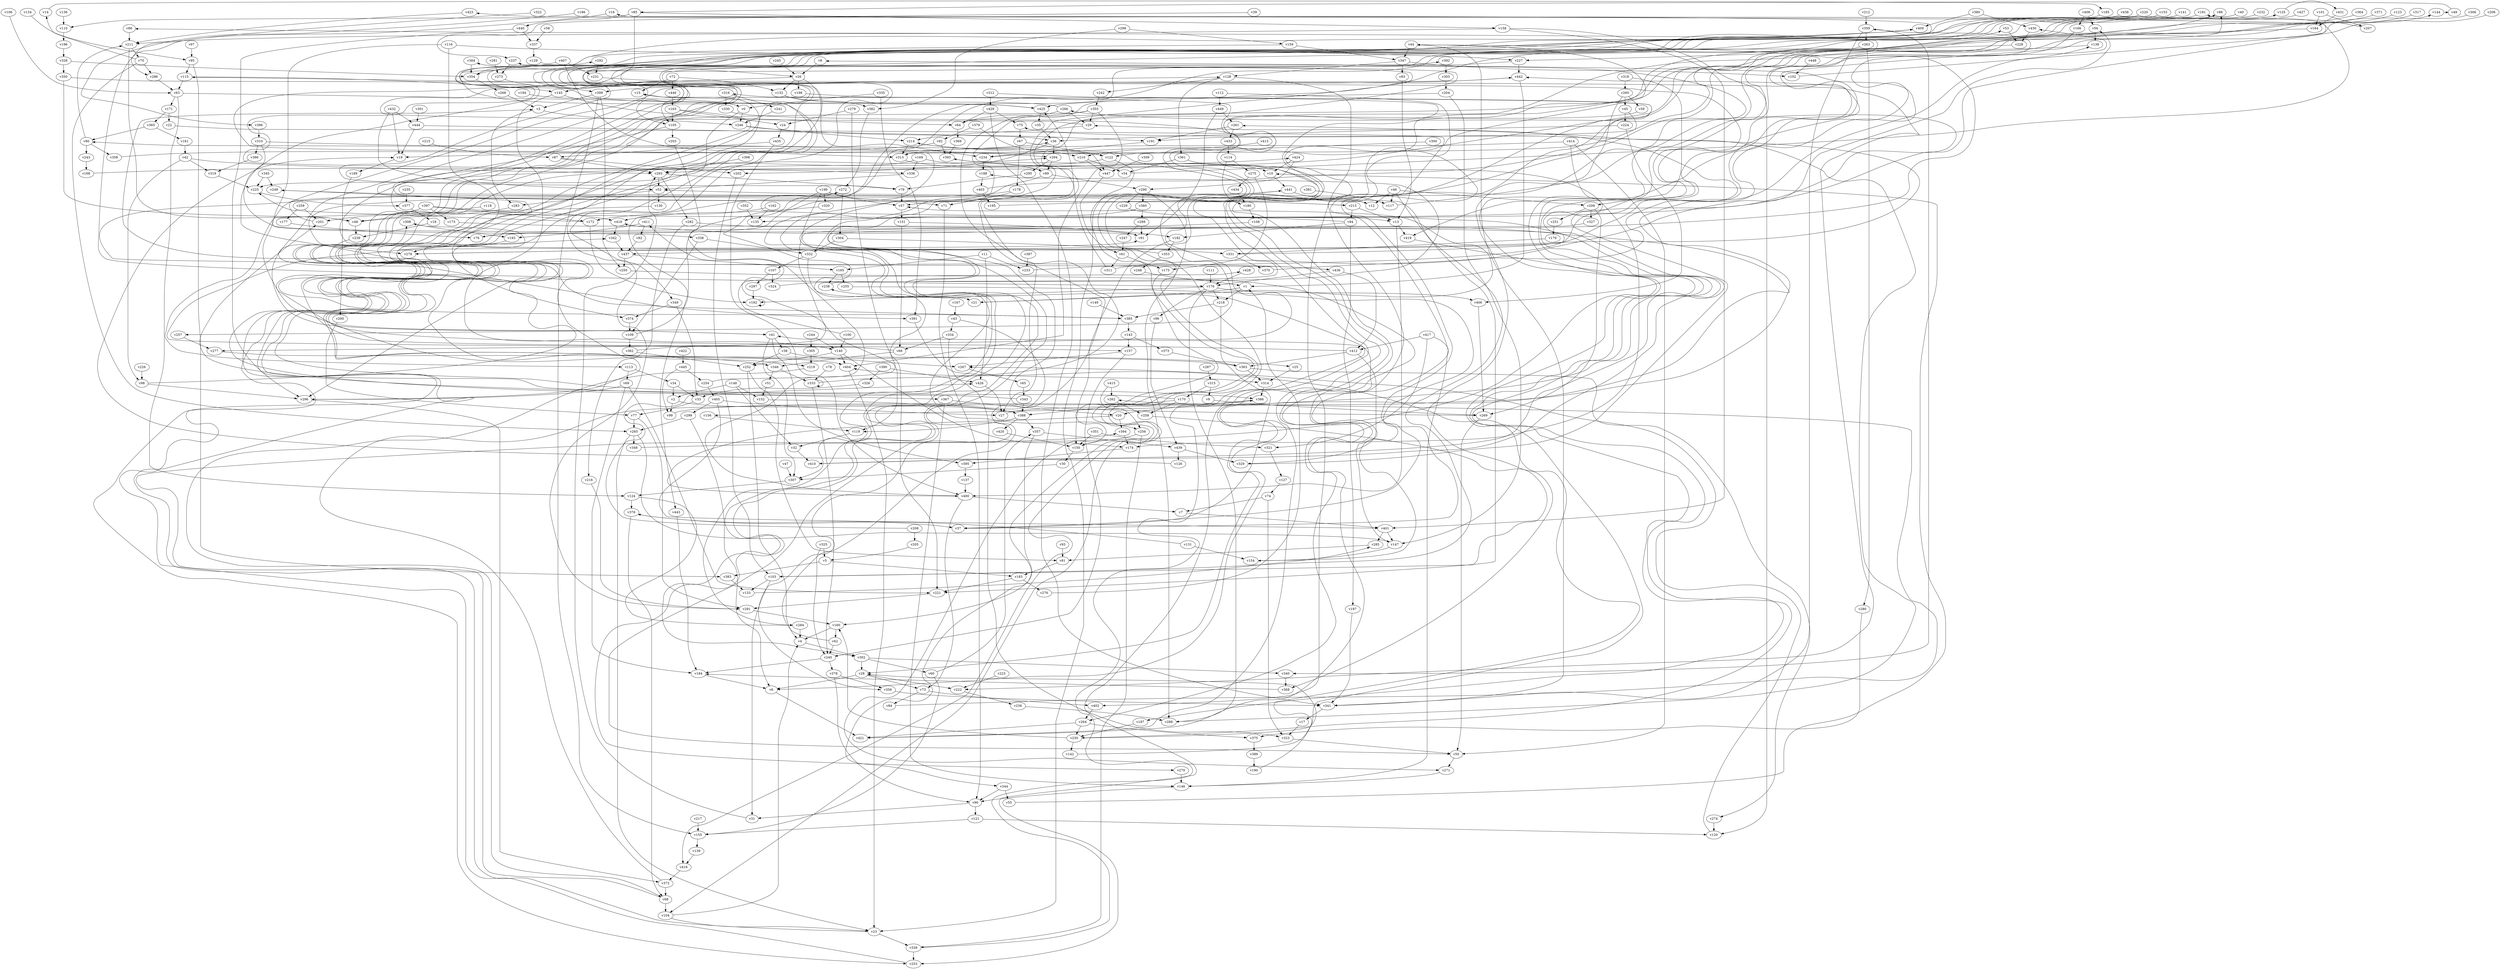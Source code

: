 // Benchmark game 666 - 450 vertices
// time_bound: 198
// targets: v93
digraph G {
    v0 [name="v0", player=1];
    v1 [name="v1", player=1];
    v2 [name="v2", player=0];
    v3 [name="v3", player=1];
    v4 [name="v4", player=1];
    v5 [name="v5", player=0];
    v6 [name="v6", player=0];
    v7 [name="v7", player=1];
    v8 [name="v8", player=1];
    v9 [name="v9", player=0];
    v10 [name="v10", player=1];
    v11 [name="v11", player=1];
    v12 [name="v12", player=0];
    v13 [name="v13", player=1];
    v14 [name="v14", player=1];
    v15 [name="v15", player=0];
    v16 [name="v16", player=0];
    v17 [name="v17", player=1];
    v18 [name="v18", player=1];
    v19 [name="v19", player=0];
    v20 [name="v20", player=1];
    v21 [name="v21", player=1];
    v22 [name="v22", player=1];
    v23 [name="v23", player=1];
    v24 [name="v24", player=0];
    v25 [name="v25", player=0];
    v26 [name="v26", player=0];
    v27 [name="v27", player=0];
    v28 [name="v28", player=1];
    v29 [name="v29", player=1];
    v30 [name="v30", player=0];
    v31 [name="v31", player=0];
    v32 [name="v32", player=1];
    v33 [name="v33", player=0];
    v34 [name="v34", player=1];
    v35 [name="v35", player=0];
    v36 [name="v36", player=1];
    v37 [name="v37", player=1];
    v38 [name="v38", player=0];
    v39 [name="v39", player=1];
    v40 [name="v40", player=1];
    v41 [name="v41", player=1];
    v42 [name="v42", player=1];
    v43 [name="v43", player=1];
    v44 [name="v44", player=1];
    v45 [name="v45", player=1];
    v46 [name="v46", player=0];
    v47 [name="v47", player=1];
    v48 [name="v48", player=1];
    v49 [name="v49", player=1];
    v50 [name="v50", player=1];
    v51 [name="v51", player=1];
    v52 [name="v52", player=0];
    v53 [name="v53", player=1];
    v54 [name="v54", player=0];
    v55 [name="v55", player=1];
    v56 [name="v56", player=1];
    v57 [name="v57", player=0];
    v58 [name="v58", player=0];
    v59 [name="v59", player=1];
    v60 [name="v60", player=0];
    v61 [name="v61", player=0];
    v62 [name="v62", player=1];
    v63 [name="v63", player=1];
    v64 [name="v64", player=1];
    v65 [name="v65", player=0];
    v66 [name="v66", player=1];
    v67 [name="v67", player=1];
    v68 [name="v68", player=1];
    v69 [name="v69", player=1];
    v70 [name="v70", player=1];
    v71 [name="v71", player=0];
    v72 [name="v72", player=1];
    v73 [name="v73", player=1];
    v74 [name="v74", player=0];
    v75 [name="v75", player=0];
    v76 [name="v76", player=1];
    v77 [name="v77", player=0];
    v78 [name="v78", player=1];
    v79 [name="v79", player=1];
    v80 [name="v80", player=0];
    v81 [name="v81", player=1];
    v82 [name="v82", player=0];
    v83 [name="v83", player=1];
    v84 [name="v84", player=1];
    v85 [name="v85", player=0];
    v86 [name="v86", player=0];
    v87 [name="v87", player=1];
    v88 [name="v88", player=1];
    v89 [name="v89", player=0];
    v90 [name="v90", player=0];
    v91 [name="v91", player=1];
    v92 [name="v92", player=1];
    v93 [name="v93", player=1, target=1];
    v94 [name="v94", player=1];
    v95 [name="v95", player=0];
    v96 [name="v96", player=0];
    v97 [name="v97", player=1];
    v98 [name="v98", player=0];
    v99 [name="v99", player=1];
    v100 [name="v100", player=0];
    v101 [name="v101", player=0];
    v102 [name="v102", player=1];
    v103 [name="v103", player=0];
    v104 [name="v104", player=0];
    v105 [name="v105", player=1];
    v106 [name="v106", player=1];
    v107 [name="v107", player=1];
    v108 [name="v108", player=0];
    v109 [name="v109", player=0];
    v110 [name="v110", player=1];
    v111 [name="v111", player=0];
    v112 [name="v112", player=1];
    v113 [name="v113", player=0];
    v114 [name="v114", player=1];
    v115 [name="v115", player=0];
    v116 [name="v116", player=0];
    v117 [name="v117", player=0];
    v118 [name="v118", player=0];
    v119 [name="v119", player=0];
    v120 [name="v120", player=1];
    v121 [name="v121", player=0];
    v122 [name="v122", player=0];
    v123 [name="v123", player=0];
    v124 [name="v124", player=1];
    v125 [name="v125", player=0];
    v126 [name="v126", player=1];
    v127 [name="v127", player=1];
    v128 [name="v128", player=1];
    v129 [name="v129", player=1];
    v130 [name="v130", player=0];
    v131 [name="v131", player=0];
    v132 [name="v132", player=1];
    v133 [name="v133", player=1];
    v134 [name="v134", player=1];
    v135 [name="v135", player=1];
    v136 [name="v136", player=0];
    v137 [name="v137", player=1];
    v138 [name="v138", player=1];
    v139 [name="v139", player=0];
    v140 [name="v140", player=1];
    v141 [name="v141", player=1];
    v142 [name="v142", player=1];
    v143 [name="v143", player=0];
    v144 [name="v144", player=1];
    v145 [name="v145", player=1];
    v146 [name="v146", player=1];
    v147 [name="v147", player=0];
    v148 [name="v148", player=1];
    v149 [name="v149", player=0];
    v150 [name="v150", player=1];
    v151 [name="v151", player=0];
    v152 [name="v152", player=0];
    v153 [name="v153", player=1];
    v154 [name="v154", player=1];
    v155 [name="v155", player=1];
    v156 [name="v156", player=0];
    v157 [name="v157", player=1];
    v158 [name="v158", player=0];
    v159 [name="v159", player=1];
    v160 [name="v160", player=1];
    v161 [name="v161", player=1];
    v162 [name="v162", player=1];
    v163 [name="v163", player=0];
    v164 [name="v164", player=0];
    v165 [name="v165", player=1];
    v166 [name="v166", player=0];
    v167 [name="v167", player=0];
    v168 [name="v168", player=1];
    v169 [name="v169", player=1];
    v170 [name="v170", player=1];
    v171 [name="v171", player=0];
    v172 [name="v172", player=1];
    v173 [name="v173", player=1];
    v174 [name="v174", player=1];
    v175 [name="v175", player=1];
    v176 [name="v176", player=1];
    v177 [name="v177", player=0];
    v178 [name="v178", player=0];
    v179 [name="v179", player=1];
    v180 [name="v180", player=1];
    v181 [name="v181", player=1];
    v182 [name="v182", player=0];
    v183 [name="v183", player=1];
    v184 [name="v184", player=1];
    v185 [name="v185", player=1];
    v186 [name="v186", player=0];
    v187 [name="v187", player=0];
    v188 [name="v188", player=1];
    v189 [name="v189", player=0];
    v190 [name="v190", player=1];
    v191 [name="v191", player=0];
    v192 [name="v192", player=0];
    v193 [name="v193", player=1];
    v194 [name="v194", player=0];
    v195 [name="v195", player=1];
    v196 [name="v196", player=0];
    v197 [name="v197", player=0];
    v198 [name="v198", player=0];
    v199 [name="v199", player=0];
    v200 [name="v200", player=1];
    v201 [name="v201", player=0];
    v202 [name="v202", player=0];
    v203 [name="v203", player=1];
    v204 [name="v204", player=0];
    v205 [name="v205", player=0];
    v206 [name="v206", player=0];
    v207 [name="v207", player=1];
    v208 [name="v208", player=1];
    v209 [name="v209", player=1];
    v210 [name="v210", player=0];
    v211 [name="v211", player=1];
    v212 [name="v212", player=0];
    v213 [name="v213", player=1];
    v214 [name="v214", player=0];
    v215 [name="v215", player=1];
    v216 [name="v216", player=1];
    v217 [name="v217", player=1];
    v218 [name="v218", player=1];
    v219 [name="v219", player=0];
    v220 [name="v220", player=0];
    v221 [name="v221", player=1];
    v222 [name="v222", player=0];
    v223 [name="v223", player=0];
    v224 [name="v224", player=0];
    v225 [name="v225", player=0];
    v226 [name="v226", player=1];
    v227 [name="v227", player=0];
    v228 [name="v228", player=0];
    v229 [name="v229", player=0];
    v230 [name="v230", player=1];
    v231 [name="v231", player=0];
    v232 [name="v232", player=0];
    v233 [name="v233", player=1];
    v234 [name="v234", player=0];
    v235 [name="v235", player=1];
    v236 [name="v236", player=0];
    v237 [name="v237", player=0];
    v238 [name="v238", player=0];
    v239 [name="v239", player=1];
    v240 [name="v240", player=1];
    v241 [name="v241", player=0];
    v242 [name="v242", player=0];
    v243 [name="v243", player=1];
    v244 [name="v244", player=0];
    v245 [name="v245", player=0];
    v246 [name="v246", player=0];
    v247 [name="v247", player=1];
    v248 [name="v248", player=0];
    v249 [name="v249", player=1];
    v250 [name="v250", player=0];
    v251 [name="v251", player=0];
    v252 [name="v252", player=1];
    v253 [name="v253", player=0];
    v254 [name="v254", player=0];
    v255 [name="v255", player=1];
    v256 [name="v256", player=0];
    v257 [name="v257", player=0];
    v258 [name="v258", player=1];
    v259 [name="v259", player=1];
    v260 [name="v260", player=0];
    v261 [name="v261", player=0];
    v262 [name="v262", player=1];
    v263 [name="v263", player=0];
    v264 [name="v264", player=0];
    v265 [name="v265", player=1];
    v266 [name="v266", player=0];
    v267 [name="v267", player=1];
    v268 [name="v268", player=0];
    v269 [name="v269", player=1];
    v270 [name="v270", player=1];
    v271 [name="v271", player=0];
    v272 [name="v272", player=0];
    v273 [name="v273", player=1];
    v274 [name="v274", player=0];
    v275 [name="v275", player=1];
    v276 [name="v276", player=1];
    v277 [name="v277", player=1];
    v278 [name="v278", player=0];
    v279 [name="v279", player=0];
    v280 [name="v280", player=1];
    v281 [name="v281", player=1];
    v282 [name="v282", player=0];
    v283 [name="v283", player=0];
    v284 [name="v284", player=0];
    v285 [name="v285", player=0];
    v286 [name="v286", player=0];
    v287 [name="v287", player=1];
    v288 [name="v288", player=1];
    v289 [name="v289", player=1];
    v290 [name="v290", player=0];
    v291 [name="v291", player=0];
    v292 [name="v292", player=1];
    v293 [name="v293", player=1];
    v294 [name="v294", player=1];
    v295 [name="v295", player=1];
    v296 [name="v296", player=1];
    v297 [name="v297", player=0];
    v298 [name="v298", player=1];
    v299 [name="v299", player=0];
    v300 [name="v300", player=0];
    v301 [name="v301", player=1];
    v302 [name="v302", player=0];
    v303 [name="v303", player=0];
    v304 [name="v304", player=0];
    v305 [name="v305", player=0];
    v306 [name="v306", player=0];
    v307 [name="v307", player=1];
    v308 [name="v308", player=1];
    v309 [name="v309", player=0];
    v310 [name="v310", player=0];
    v311 [name="v311", player=0];
    v312 [name="v312", player=0];
    v313 [name="v313", player=0];
    v314 [name="v314", player=0];
    v315 [name="v315", player=0];
    v316 [name="v316", player=1];
    v317 [name="v317", player=1];
    v318 [name="v318", player=0];
    v319 [name="v319", player=1];
    v320 [name="v320", player=1];
    v321 [name="v321", player=1];
    v322 [name="v322", player=0];
    v323 [name="v323", player=0];
    v324 [name="v324", player=1];
    v325 [name="v325", player=1];
    v326 [name="v326", player=0];
    v327 [name="v327", player=0];
    v328 [name="v328", player=0];
    v329 [name="v329", player=0];
    v330 [name="v330", player=0];
    v331 [name="v331", player=1];
    v332 [name="v332", player=1];
    v333 [name="v333", player=1];
    v334 [name="v334", player=0];
    v335 [name="v335", player=1];
    v336 [name="v336", player=0];
    v337 [name="v337", player=0];
    v338 [name="v338", player=1];
    v339 [name="v339", player=0];
    v340 [name="v340", player=0];
    v341 [name="v341", player=0];
    v342 [name="v342", player=1];
    v343 [name="v343", player=1];
    v344 [name="v344", player=0];
    v345 [name="v345", player=1];
    v346 [name="v346", player=0];
    v347 [name="v347", player=1];
    v348 [name="v348", player=1];
    v349 [name="v349", player=1];
    v350 [name="v350", player=1];
    v351 [name="v351", player=1];
    v352 [name="v352", player=1];
    v353 [name="v353", player=1];
    v354 [name="v354", player=0];
    v355 [name="v355", player=0];
    v356 [name="v356", player=0];
    v357 [name="v357", player=1];
    v358 [name="v358", player=0];
    v359 [name="v359", player=0];
    v360 [name="v360", player=1];
    v361 [name="v361", player=0];
    v362 [name="v362", player=0];
    v363 [name="v363", player=0];
    v364 [name="v364", player=1];
    v365 [name="v365", player=1];
    v366 [name="v366", player=0];
    v367 [name="v367", player=1];
    v368 [name="v368", player=1];
    v369 [name="v369", player=0];
    v370 [name="v370", player=1];
    v371 [name="v371", player=1];
    v372 [name="v372", player=0];
    v373 [name="v373", player=0];
    v374 [name="v374", player=1];
    v375 [name="v375", player=1];
    v376 [name="v376", player=0];
    v377 [name="v377", player=1];
    v378 [name="v378", player=0];
    v379 [name="v379", player=1];
    v380 [name="v380", player=1];
    v381 [name="v381", player=1];
    v382 [name="v382", player=1];
    v383 [name="v383", player=1];
    v384 [name="v384", player=1];
    v385 [name="v385", player=0];
    v386 [name="v386", player=0];
    v387 [name="v387", player=0];
    v388 [name="v388", player=0];
    v389 [name="v389", player=1];
    v390 [name="v390", player=1];
    v391 [name="v391", player=0];
    v392 [name="v392", player=0];
    v393 [name="v393", player=0];
    v394 [name="v394", player=0];
    v395 [name="v395", player=0];
    v396 [name="v396", player=1];
    v397 [name="v397", player=1];
    v398 [name="v398", player=1];
    v399 [name="v399", player=1];
    v400 [name="v400", player=0];
    v401 [name="v401", player=0];
    v402 [name="v402", player=0];
    v403 [name="v403", player=1];
    v404 [name="v404", player=1];
    v405 [name="v405", player=0];
    v406 [name="v406", player=0];
    v407 [name="v407", player=1];
    v408 [name="v408", player=0];
    v409 [name="v409", player=1];
    v410 [name="v410", player=0];
    v411 [name="v411", player=0];
    v412 [name="v412", player=0];
    v413 [name="v413", player=1];
    v414 [name="v414", player=0];
    v415 [name="v415", player=0];
    v416 [name="v416", player=1];
    v417 [name="v417", player=1];
    v418 [name="v418", player=0];
    v419 [name="v419", player=0];
    v420 [name="v420", player=1];
    v421 [name="v421", player=0];
    v422 [name="v422", player=0];
    v423 [name="v423", player=1];
    v424 [name="v424", player=1];
    v425 [name="v425", player=0];
    v426 [name="v426", player=0];
    v427 [name="v427", player=0];
    v428 [name="v428", player=0];
    v429 [name="v429", player=1];
    v430 [name="v430", player=1];
    v431 [name="v431", player=1];
    v432 [name="v432", player=0];
    v433 [name="v433", player=1];
    v434 [name="v434", player=1];
    v435 [name="v435", player=1];
    v436 [name="v436", player=1];
    v437 [name="v437", player=0];
    v438 [name="v438", player=1];
    v439 [name="v439", player=1];
    v440 [name="v440", player=0];
    v441 [name="v441", player=0];
    v442 [name="v442", player=0];
    v443 [name="v443", player=1];
    v444 [name="v444", player=1];
    v445 [name="v445", player=1];
    v446 [name="v446", player=0];
    v447 [name="v447", player=0];
    v448 [name="v448", player=0];
    v449 [name="v449", player=1];

    v0 -> v225;
    v1 -> v218;
    v2 -> v388 [constraint="t mod 2 == 1"];
    v3 -> v246;
    v4 -> v302;
    v5 -> v183;
    v6 -> v421;
    v7 -> v401;
    v8 -> v26;
    v9 -> v269;
    v10 -> v441;
    v11 -> v165;
    v12 -> v52 [constraint="t mod 4 == 2"];
    v13 -> v419;
    v14 -> v185 [constraint="t mod 2 == 1"];
    v15 -> v391 [constraint="t >= 3"];
    v16 -> v176 [constraint="t mod 5 == 3"];
    v17 -> v323;
    v18 -> v239;
    v19 -> v189;
    v20 -> v400 [constraint="t >= 5"];
    v21 -> v57 [constraint="t mod 4 == 0"];
    v22 -> v421 [constraint="t >= 3"];
    v23 -> v294 [constraint="t >= 1"];
    v24 -> v435;
    v25 -> v314;
    v26 -> v122 [constraint="t < 9"];
    v27 -> v138 [constraint="t < 5"];
    v28 -> v222;
    v29 -> v442 [constraint="t mod 2 == 1"];
    v30 -> v307;
    v31 -> v293;
    v32 -> v410;
    v33 -> v77;
    v34 -> v2;
    v35 -> v36;
    v36 -> v294;
    v37 -> v88 [constraint="t >= 1"];
    v38 -> v267;
    v39 -> v237 [constraint="t < 12"];
    v40 -> v349 [constraint="t < 13"];
    v41 -> v38;
    v42 -> v98;
    v43 -> v356 [constraint="t >= 1"];
    v44 -> v347;
    v45 -> v191;
    v46 -> v12;
    v47 -> v307;
    v48 -> v239;
    v49 -> v85 [constraint="t >= 4"];
    v50 -> v271;
    v51 -> v152;
    v52 -> v130;
    v53 -> v228;
    v54 -> v423 [constraint="t >= 5"];
    v55 -> v10 [constraint="t mod 5 == 2"];
    v56 -> v138;
    v57 -> v151;
    v58 -> v337;
    v59 -> v269 [constraint="t mod 4 == 0"];
    v60 -> v155;
    v61 -> v311;
    v62 -> v237 [constraint="t < 13"];
    v63 -> v291 [constraint="t >= 5"];
    v64 -> v53 [constraint="t < 8"];
    v65 -> v343;
    v66 -> v91 [constraint="t >= 4"];
    v67 -> v447 [constraint="t mod 4 == 1"];
    v68 -> v394 [constraint="t mod 2 == 1"];
    v69 -> v221;
    v70 -> v14 [constraint="t mod 2 == 1"];
    v71 -> v90;
    v72 -> v446;
    v73 -> v402;
    v74 -> v323;
    v75 -> v67;
    v76 -> v44 [constraint="t mod 2 == 0"];
    v77 -> v291;
    v78 -> v333;
    v79 -> v57;
    v80 -> v243;
    v81 -> v183;
    v82 -> v437;
    v83 -> v13;
    v84 -> v262 [constraint="t >= 2"];
    v85 -> v158;
    v86 -> v211;
    v87 -> v293;
    v88 -> v296 [constraint="t >= 3"];
    v89 -> v307 [constraint="t >= 2"];
    v90 -> v31;
    v91 -> v409 [constraint="t < 9"];
    v92 -> v393;
    v93 -> v81;
    v94 -> v424 [constraint="t mod 3 == 0"];
    v95 -> v115;
    v96 -> v439;
    v97 -> v95;
    v98 -> v308 [constraint="t mod 3 == 2"];
    v99 -> v418 [constraint="t < 8"];
    v100 -> v428 [constraint="t >= 5"];
    v101 -> v164;
    v102 -> v181 [constraint="t mod 3 == 0"];
    v103 -> v133;
    v104 -> v23;
    v105 -> v213 [constraint="t < 7"];
    v106 -> v63 [constraint="t >= 5"];
    v107 -> v297;
    v108 -> v302 [constraint="t mod 4 == 1"];
    v109 -> v272 [constraint="t mod 5 == 3"];
    v110 -> v196;
    v111 -> v176;
    v112 -> v6 [constraint="t mod 2 == 0"];
    v113 -> v69;
    v114 -> v275;
    v115 -> v145;
    v116 -> v374;
    v117 -> v384 [constraint="t >= 5"];
    v118 -> v48;
    v119 -> v32;
    v120 -> v267 [constraint="t < 8"];
    v121 -> v120;
    v122 -> v293;
    v123 -> v234 [constraint="t >= 1"];
    v124 -> v284 [constraint="t >= 4"];
    v125 -> v431 [constraint="t < 7"];
    v126 -> v19 [constraint="t >= 1"];
    v127 -> v74;
    v128 -> v361;
    v129 -> v50 [constraint="t < 6"];
    v130 -> v338 [constraint="t mod 5 == 3"];
    v131 -> v376 [constraint="t >= 3"];
    v132 -> v425;
    v133 -> v285 [constraint="t >= 5"];
    v134 -> v95 [constraint="t < 7"];
    v135 -> v266 [constraint="t mod 2 == 1"];
    v136 -> v110;
    v137 -> v400;
    v138 -> v105 [constraint="t < 10"];
    v139 -> v416;
    v140 -> v252;
    v141 -> v25 [constraint="t < 14"];
    v142 -> v144 [constraint="t >= 5"];
    v143 -> v373;
    v144 -> v49 [constraint="t >= 4"];
    v145 -> v64;
    v146 -> v90;
    v147 -> v316 [constraint="t < 8"];
    v148 -> v2;
    v149 -> v385;
    v150 -> v30;
    v151 -> v182;
    v152 -> v388;
    v153 -> v253 [constraint="t mod 5 == 1"];
    v154 -> v214 [constraint="t < 14"];
    v155 -> v139;
    v156 -> v119;
    v157 -> v240;
    v158 -> v211;
    v159 -> v336 [constraint="t < 10"];
    v160 -> v62;
    v161 -> v42;
    v162 -> v135;
    v163 -> v386 [constraint="t mod 5 == 1"];
    v164 -> v313 [constraint="t mod 3 == 2"];
    v165 -> v238;
    v166 -> v419 [constraint="t < 9"];
    v167 -> v43;
    v168 -> v86 [constraint="t >= 2"];
    v169 -> v363 [constraint="t mod 4 == 1"];
    v170 -> v201 [constraint="t >= 4"];
    v171 -> v365;
    v172 -> v225 [constraint="t >= 3"];
    v173 -> v278 [constraint="t >= 5"];
    v174 -> v395;
    v175 -> v271 [constraint="t >= 2"];
    v176 -> v218;
    v177 -> v76;
    v178 -> v436 [constraint="t >= 4"];
    v179 -> v331;
    v180 -> v108;
    v181 -> v219 [constraint="t mod 5 == 2"];
    v182 -> v353;
    v183 -> v221;
    v184 -> v6;
    v185 -> v105 [constraint="t >= 4"];
    v186 -> v396 [constraint="t < 6"];
    v187 -> v230;
    v188 -> v403;
    v189 -> v200;
    v190 -> v404 [constraint="t mod 4 == 0"];
    v191 -> v234;
    v192 -> v192 [constraint="t mod 2 == 0"];
    v193 -> v278;
    v194 -> v0;
    v195 -> v15 [constraint="t >= 5"];
    v196 -> v328;
    v197 -> v341;
    v198 -> v416 [constraint="t < 11"];
    v199 -> v320;
    v200 -> v77;
    v201 -> v128 [constraint="t < 13"];
    v202 -> v103;
    v203 -> v443;
    v204 -> v147;
    v205 -> v5;
    v206 -> v135 [constraint="t mod 3 == 1"];
    v207 -> v110 [constraint="t mod 3 == 0"];
    v208 -> v426 [constraint="t < 8"];
    v209 -> v251;
    v210 -> v447;
    v211 -> v70;
    v212 -> v359;
    v213 -> v13;
    v214 -> v313;
    v215 -> v87;
    v216 -> v291;
    v217 -> v155;
    v218 -> v37;
    v219 -> v68 [constraint="t mod 5 == 1"];
    v220 -> v157 [constraint="t < 14"];
    v221 -> v291;
    v222 -> v236;
    v223 -> v222;
    v224 -> v36;
    v225 -> v377;
    v226 -> v98;
    v227 -> v41 [constraint="t mod 5 == 1"];
    v228 -> v79 [constraint="t < 10"];
    v229 -> v410 [constraint="t >= 1"];
    v230 -> v28 [constraint="t mod 5 == 0"];
    v231 -> v222 [constraint="t mod 4 == 1"];
    v232 -> v13 [constraint="t >= 5"];
    v233 -> v29 [constraint="t mod 4 == 1"];
    v234 -> v188;
    v235 -> v377;
    v236 -> v288;
    v237 -> v273;
    v238 -> v44 [constraint="t < 5"];
    v239 -> v367 [constraint="t < 12"];
    v240 -> v378;
    v241 -> v246;
    v242 -> v355;
    v243 -> v168;
    v244 -> v140;
    v245 -> v26;
    v246 -> v191;
    v247 -> v61;
    v248 -> v1;
    v249 -> v103 [constraint="t mod 5 == 1"];
    v250 -> v264 [constraint="t >= 1"];
    v251 -> v179;
    v252 -> v81;
    v253 -> v308 [constraint="t >= 3"];
    v254 -> v80 [constraint="t >= 5"];
    v255 -> v37 [constraint="t >= 2"];
    v256 -> v150;
    v257 -> v277;
    v258 -> v103 [constraint="t < 15"];
    v259 -> v201;
    v260 -> v45;
    v261 -> v433;
    v262 -> v258;
    v263 -> v227;
    v264 -> v421;
    v265 -> v23;
    v266 -> v292 [constraint="t mod 3 == 2"];
    v267 -> v65;
    v268 -> v3;
    v269 -> v50;
    v270 -> v146;
    v271 -> v146;
    v272 -> v113 [constraint="t >= 5"];
    v273 -> v399;
    v274 -> v120;
    v275 -> v434;
    v276 -> v1;
    v277 -> v404;
    v278 -> v75 [constraint="t >= 5"];
    v279 -> v221;
    v280 -> v375;
    v281 -> v273;
    v282 -> v216;
    v283 -> v48;
    v284 -> v4;
    v285 -> v81;
    v286 -> v63;
    v287 -> v315;
    v288 -> v261 [constraint="t mod 2 == 1"];
    v289 -> v247;
    v290 -> v288;
    v291 -> v160;
    v292 -> v231;
    v293 -> v79;
    v294 -> v295;
    v295 -> v79;
    v296 -> v15 [constraint="t mod 3 == 0"];
    v297 -> v192;
    v298 -> v382;
    v299 -> v265;
    v300 -> v122;
    v301 -> v444;
    v302 -> v28;
    v303 -> v204;
    v304 -> v331;
    v305 -> v219;
    v306 -> v156 [constraint="t < 5"];
    v307 -> v124;
    v308 -> v193;
    v309 -> v447;
    v310 -> v344 [constraint="t mod 3 == 0"];
    v311 -> v56 [constraint="t mod 2 == 0"];
    v312 -> v257 [constraint="t < 6"];
    v313 -> v277 [constraint="t >= 5"];
    v314 -> v386;
    v315 -> v9;
    v316 -> v330;
    v317 -> v368 [constraint="t >= 4"];
    v318 -> v260;
    v319 -> v225;
    v320 -> v418;
    v321 -> v127;
    v322 -> v286 [constraint="t >= 4"];
    v323 -> v50;
    v324 -> v188 [constraint="t >= 3"];
    v325 -> v5;
    v326 -> v33;
    v327 -> v270 [constraint="t >= 2"];
    v328 -> v354;
    v329 -> v442 [constraint="t >= 3"];
    v330 -> v104 [constraint="t >= 1"];
    v331 -> v430 [constraint="t >= 3"];
    v332 -> v107;
    v333 -> v441 [constraint="t mod 4 == 2"];
    v334 -> v66;
    v335 -> v0;
    v336 -> v52;
    v337 -> v129;
    v338 -> v332;
    v339 -> v238 [constraint="t >= 4"];
    v340 -> v368;
    v341 -> v17;
    v342 -> v437;
    v343 -> v115 [constraint="t < 10"];
    v344 -> v55;
    v345 -> v225;
    v346 -> v51;
    v347 -> v128;
    v348 -> v359 [constraint="t < 9"];
    v349 -> v33;
    v350 -> v187 [constraint="t mod 4 == 1"];
    v351 -> v321;
    v352 -> v135;
    v353 -> v16 [constraint="t >= 3"];
    v354 -> v26 [constraint="t < 12"];
    v355 -> v294 [constraint="t mod 2 == 0"];
    v356 -> v341;
    v357 -> v439;
    v358 -> v36 [constraint="t mod 2 == 1"];
    v359 -> v263;
    v360 -> v256 [constraint="t mod 3 == 0"];
    v361 -> v10;
    v362 -> v411 [constraint="t mod 5 == 3"];
    v363 -> v274 [constraint="t < 11"];
    v364 -> v437 [constraint="t >= 5"];
    v365 -> v80;
    v366 -> v319;
    v367 -> v20;
    v368 -> v184 [constraint="t >= 4"];
    v369 -> v393;
    v370 -> v8 [constraint="t mod 4 == 2"];
    v371 -> v28 [constraint="t < 11"];
    v372 -> v386 [constraint="t mod 5 == 0"];
    v373 -> v363;
    v374 -> v109;
    v375 -> v389;
    v376 -> v68;
    v377 -> v18;
    v378 -> v356;
    v379 -> v92;
    v380 -> v409;
    v381 -> v117;
    v382 -> v272;
    v383 -> v133;
    v384 -> v354;
    v385 -> v342 [constraint="t < 12"];
    v386 -> v20;
    v387 -> v233;
    v388 -> v119;
    v389 -> v190;
    v390 -> v426;
    v391 -> v314;
    v392 -> v303;
    v393 -> v253 [constraint="t < 7"];
    v394 -> v174;
    v395 -> v137;
    v396 -> v310;
    v397 -> v173;
    v398 -> v293;
    v399 -> v3;
    v400 -> v125 [constraint="t >= 1"];
    v401 -> v147;
    v402 -> v264;
    v403 -> v88 [constraint="t mod 4 == 2"];
    v404 -> v23;
    v405 -> v401 [constraint="t < 8"];
    v406 -> v269;
    v407 -> v354;
    v408 -> v56;
    v409 -> v385 [constraint="t < 11"];
    v410 -> v393 [constraint="t >= 3"];
    v411 -> v193;
    v412 -> v249 [constraint="t >= 3"];
    v413 -> v210;
    v414 -> v174;
    v415 -> v262;
    v416 -> v372;
    v417 -> v146;
    v418 -> v342;
    v419 -> v230 [constraint="t mod 3 == 1"];
    v420 -> v150;
    v421 -> v41 [constraint="t < 13"];
    v422 -> v445;
    v423 -> v211 [constraint="t >= 2"];
    v424 -> v10;
    v425 -> v392 [constraint="t < 15"];
    v426 -> v27;
    v427 -> v284 [constraint="t < 12"];
    v428 -> v176;
    v429 -> v75;
    v430 -> v228;
    v431 -> v164 [constraint="t >= 5"];
    v432 -> v52;
    v433 -> v114;
    v434 -> v180;
    v435 -> v87;
    v436 -> v3 [constraint="t < 11"];
    v437 -> v165;
    v438 -> v213 [constraint="t >= 1"];
    v439 -> v329;
    v440 -> v296;
    v441 -> v41 [constraint="t >= 4"];
    v442 -> v399;
    v443 -> v184;
    v444 -> v19;
    v445 -> v254;
    v446 -> v163;
    v447 -> v61;
    v448 -> v102;
    v449 -> v91;
    v230 -> v160;
    v128 -> v402;
    v85 -> v145;
    v449 -> v261;
    v354 -> v268;
    v299 -> v6;
    v36 -> v202;
    v63 -> v124;
    v357 -> v160;
    v72 -> v15;
    v128 -> v242;
    v294 -> v89;
    v61 -> v175;
    v405 -> v299;
    v165 -> v255;
    v160 -> v4;
    v316 -> v241;
    v440 -> v337;
    v101 -> v207;
    v170 -> v388;
    v68 -> v104;
    v29 -> v214;
    v425 -> v35;
    v289 -> v91;
    v171 -> v22;
    v412 -> v363;
    v70 -> v265;
    v444 -> v36;
    v290 -> v360;
    v158 -> v401;
    v131 -> v154;
    v408 -> v166;
    v414 -> v50;
    v147 -> v154;
    v218 -> v385;
    v107 -> v324;
    v209 -> v269;
    v62 -> v240;
    v115 -> v63;
    v45 -> v224;
    v390 -> v326;
    v67 -> v178;
    v26 -> v234;
    v442 -> v1;
    v26 -> v132;
    v360 -> v289;
    v345 -> v249;
    v209 -> v327;
    v176 -> v406;
    v41 -> v307;
    v417 -> v412;
    v143 -> v157;
    v397 -> v418;
    v0 -> v246;
    v264 -> v375;
    v310 -> v278;
    v104 -> v4;
    v436 -> v412;
    v362 -> v252;
    v214 -> v122;
    v66 -> v346;
    v400 -> v7;
    v435 -> v400;
    v339 -> v253;
    v80 -> v211;
    v60 -> v357;
    v302 -> v60;
    v26 -> v198;
    v380 -> v430;
    v162 -> v172;
    v378 -> v90;
    v94 -> v182;
    v266 -> v27;
    v338 -> v109;
    v2 -> v99;
    v254 -> v405;
    v417 -> v321;
    v208 -> v205;
    v259 -> v177;
    v263 -> v280;
    v293 -> v52;
    v399 -> v155;
    v1 -> v21;
    v140 -> v174;
    v432 -> v19;
    v90 -> v121;
    v230 -> v142;
    v335 -> v391;
    v261 -> v191;
    v411 -> v82;
    v42 -> v319;
    v145 -> v140;
    v100 -> v140;
    v116 -> v227;
    v436 -> v176;
    v52 -> v283;
    v328 -> v350;
    v122 -> v23;
    v349 -> v374;
    v199 -> v76;
    v178 -> v71;
    v351 -> v150;
    v121 -> v155;
    v92 -> v19;
    v169 -> v89;
    v244 -> v305;
    v403 -> v195;
    v28 -> v6;
    v355 -> v404;
    v397 -> v172;
    v34 -> v33;
    v116 -> v346;
    v183 -> v276;
    v252 -> v4;
    v359 -> v341;
    v211 -> v48;
    v64 -> v369;
    v20 -> v394;
    v163 -> v24;
    v148 -> v152;
    v412 -> v329;
    v265 -> v348;
    v114 -> v180;
    v353 -> v248;
    v282 -> v91;
    v109 -> v362;
    v346 -> v333;
    v113 -> v34;
    v304 -> v332;
    v124 -> v376;
    v279 -> v24;
    v260 -> v57;
    v199 -> v119;
    v77 -> v265;
    v132 -> v382;
    v333 -> v333;
    v210 -> v54;
    v199 -> v71;
    v363 -> v314;
    v23 -> v339;
    v429 -> v64;
    v11 -> v233;
    v163 -> v105;
    v151 -> v66;
    v355 -> v64;
    v264 -> v230;
    v260 -> v59;
    v246 -> v214;
    v432 -> v444;
    v176 -> v192;
    v94 -> v197;
    v240 -> v184;
    v365 -> v161;
    v213 -> v94;
    v312 -> v429;
    v298 -> v159;
    v103 -> v31;
    v69 -> v184;
    v157 -> v267;
    v74 -> v7;
    v72 -> v132;
    v5 -> v383;
    v437 -> v250;
    v70 -> v286;
    v399 -> v250;
    v272 -> v304;
    v325 -> v240;
    v98 -> v296;
    v293 -> v282;
    v85 -> v440;
    v148 -> v32;
    v318 -> v209;
    v385 -> v143;
    v199 -> v57;
    v388 -> v357;
    v372 -> v68;
    v350 -> v48;
    v439 -> v126;
    v176 -> v288;
    v311 -> v425;
    v69 -> v296;
    v334 -> v323;
    v333 -> v240;
    v407 -> v231;
    v46 -> v117;
    v13 -> v400;
    v46 -> v221;
    v172 -> v192;
    v266 -> v29;
    v296 -> v372;
    v400 -> v73;
    v176 -> v96;
    v265 -> v147;
    v105 -> v203;
    v46 -> v209;
    v63 -> v171;
    v290 -> v229;
    v343 -> v388;
    v315 -> v170;
    v414 -> v313;
    v95 -> v383;
    v3 -> v283;
    v397 -> v201;
    v227 -> v442;
    v441 -> v12;
    v28 -> v73;
    v42 -> v293;
    v332 -> v21;
    v41 -> v395;
    v89 -> v290;
    v140 -> v404;
    v310 -> v366;
    v407 -> v313;
    v204 -> v425;
    v112 -> v449;
    v405 -> v27;
    v158 -> v120;
    v424 -> v290;
    v344 -> v90;
    v429 -> v341;
    v159 -> v347;
    v224 -> v406;
    v170 -> v258;
    v367 -> v146;
    v376 -> v37;
    v379 -> v210;
    v355 -> v29;
    v347 -> v102;
    v275 -> v175;
    v331 -> v370;
    v347 -> v83;
    v11 -> v426;
    v38 -> v252;
    v445 -> v99;
    v256 -> v339;
    v182 -> v150;
    v80 -> v358;
    v43 -> v334;
    v401 -> v285;
    v73 -> v84;
    v169 -> v336;
    v361 -> v54;
    v44 -> v341;
    v388 -> v420;
    v415 -> v256;
    v302 -> v340;
    v87 -> v202;
    v359 -> v340;
}
